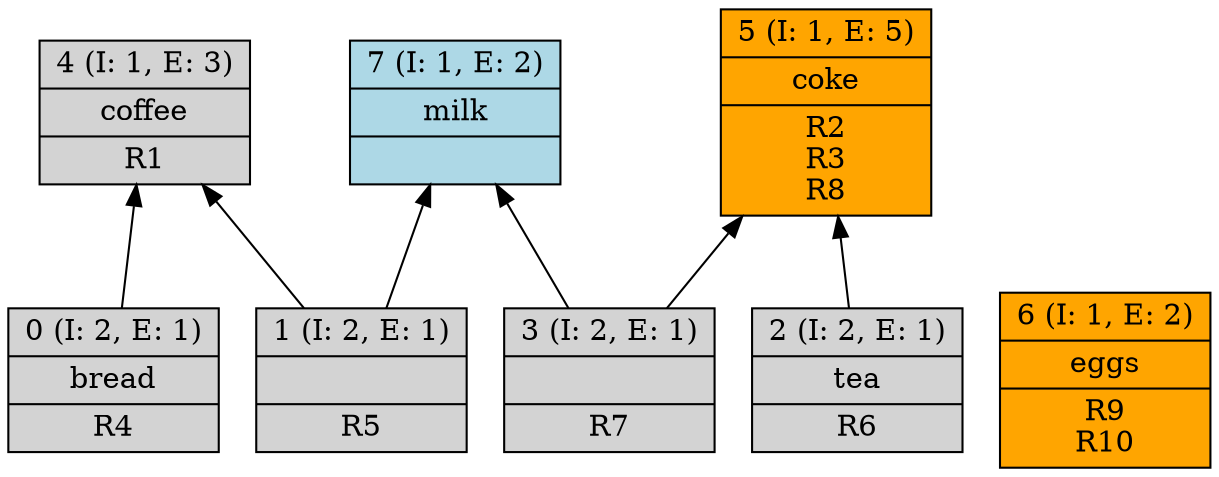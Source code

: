 digraph G { 
	rankdir=BT;
0 [shape=record,style=filled,label="{0 (I: 2, E: 1)|bread\n|R4\n}"];
1 [shape=record,style=filled,label="{1 (I: 2, E: 1)||R5\n}"];
2 [shape=record,style=filled,label="{2 (I: 2, E: 1)|tea\n|R6\n}"];
3 [shape=record,style=filled,label="{3 (I: 2, E: 1)||R7\n}"];
4 [shape=record,style=filled,label="{4 (I: 1, E: 3)|coffee\n|R1\n}"];
5 [shape=record,style=filled,fillcolor=orange,label="{5 (I: 1, E: 5)|coke\n|R2\nR3\nR8\n}"];
6 [shape=record,style=filled,fillcolor=orange,label="{6 (I: 1, E: 2)|eggs\n|R9\nR10\n}"];
7 [shape=record,style=filled,fillcolor=lightblue,label="{7 (I: 1, E: 2)|milk\n|}"];
	0 -> 4
	1 -> 4
	1 -> 7
	2 -> 5
	3 -> 5
	3 -> 7
}